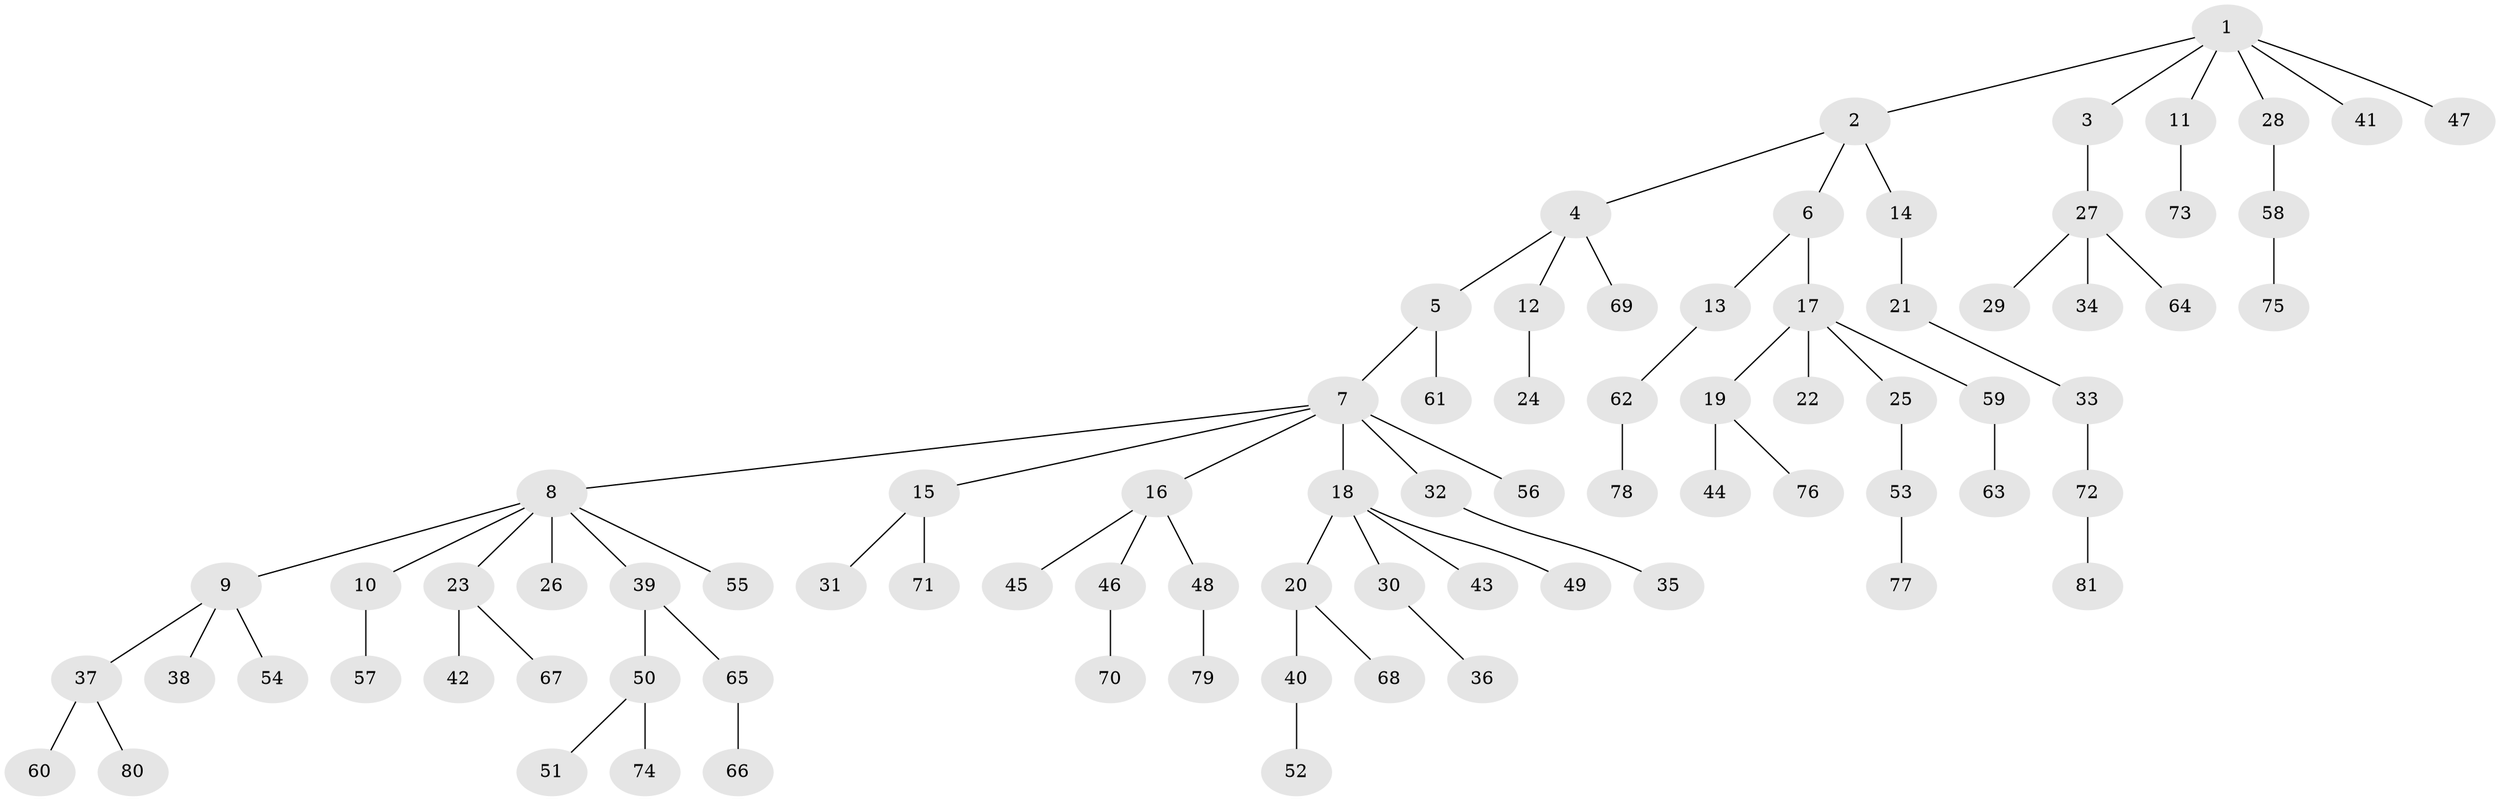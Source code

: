 // Generated by graph-tools (version 1.1) at 2025/36/03/09/25 02:36:47]
// undirected, 81 vertices, 80 edges
graph export_dot {
graph [start="1"]
  node [color=gray90,style=filled];
  1;
  2;
  3;
  4;
  5;
  6;
  7;
  8;
  9;
  10;
  11;
  12;
  13;
  14;
  15;
  16;
  17;
  18;
  19;
  20;
  21;
  22;
  23;
  24;
  25;
  26;
  27;
  28;
  29;
  30;
  31;
  32;
  33;
  34;
  35;
  36;
  37;
  38;
  39;
  40;
  41;
  42;
  43;
  44;
  45;
  46;
  47;
  48;
  49;
  50;
  51;
  52;
  53;
  54;
  55;
  56;
  57;
  58;
  59;
  60;
  61;
  62;
  63;
  64;
  65;
  66;
  67;
  68;
  69;
  70;
  71;
  72;
  73;
  74;
  75;
  76;
  77;
  78;
  79;
  80;
  81;
  1 -- 2;
  1 -- 3;
  1 -- 11;
  1 -- 28;
  1 -- 41;
  1 -- 47;
  2 -- 4;
  2 -- 6;
  2 -- 14;
  3 -- 27;
  4 -- 5;
  4 -- 12;
  4 -- 69;
  5 -- 7;
  5 -- 61;
  6 -- 13;
  6 -- 17;
  7 -- 8;
  7 -- 15;
  7 -- 16;
  7 -- 18;
  7 -- 32;
  7 -- 56;
  8 -- 9;
  8 -- 10;
  8 -- 23;
  8 -- 26;
  8 -- 39;
  8 -- 55;
  9 -- 37;
  9 -- 38;
  9 -- 54;
  10 -- 57;
  11 -- 73;
  12 -- 24;
  13 -- 62;
  14 -- 21;
  15 -- 31;
  15 -- 71;
  16 -- 45;
  16 -- 46;
  16 -- 48;
  17 -- 19;
  17 -- 22;
  17 -- 25;
  17 -- 59;
  18 -- 20;
  18 -- 30;
  18 -- 43;
  18 -- 49;
  19 -- 44;
  19 -- 76;
  20 -- 40;
  20 -- 68;
  21 -- 33;
  23 -- 42;
  23 -- 67;
  25 -- 53;
  27 -- 29;
  27 -- 34;
  27 -- 64;
  28 -- 58;
  30 -- 36;
  32 -- 35;
  33 -- 72;
  37 -- 60;
  37 -- 80;
  39 -- 50;
  39 -- 65;
  40 -- 52;
  46 -- 70;
  48 -- 79;
  50 -- 51;
  50 -- 74;
  53 -- 77;
  58 -- 75;
  59 -- 63;
  62 -- 78;
  65 -- 66;
  72 -- 81;
}
